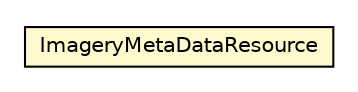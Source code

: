 #!/usr/local/bin/dot
#
# Class diagram 
# Generated by UMLGraph version R5_6-24-gf6e263 (http://www.umlgraph.org/)
#

digraph G {
	edge [fontname="Helvetica",fontsize=10,labelfontname="Helvetica",labelfontsize=10];
	node [fontname="Helvetica",fontsize=10,shape=plaintext];
	nodesep=0.25;
	ranksep=0.5;
	// org.osmdroid.tileprovider.tilesource.bing.imagerymetadata.ImageryMetaDataResource
	c560 [label=<<table title="org.osmdroid.tileprovider.tilesource.bing.imagerymetadata.ImageryMetaDataResource" border="0" cellborder="1" cellspacing="0" cellpadding="2" port="p" bgcolor="lemonChiffon" href="./ImageryMetaDataResource.html">
		<tr><td><table border="0" cellspacing="0" cellpadding="1">
<tr><td align="center" balign="center"> ImageryMetaDataResource </td></tr>
		</table></td></tr>
		</table>>, URL="./ImageryMetaDataResource.html", fontname="Helvetica", fontcolor="black", fontsize=10.0];
}

